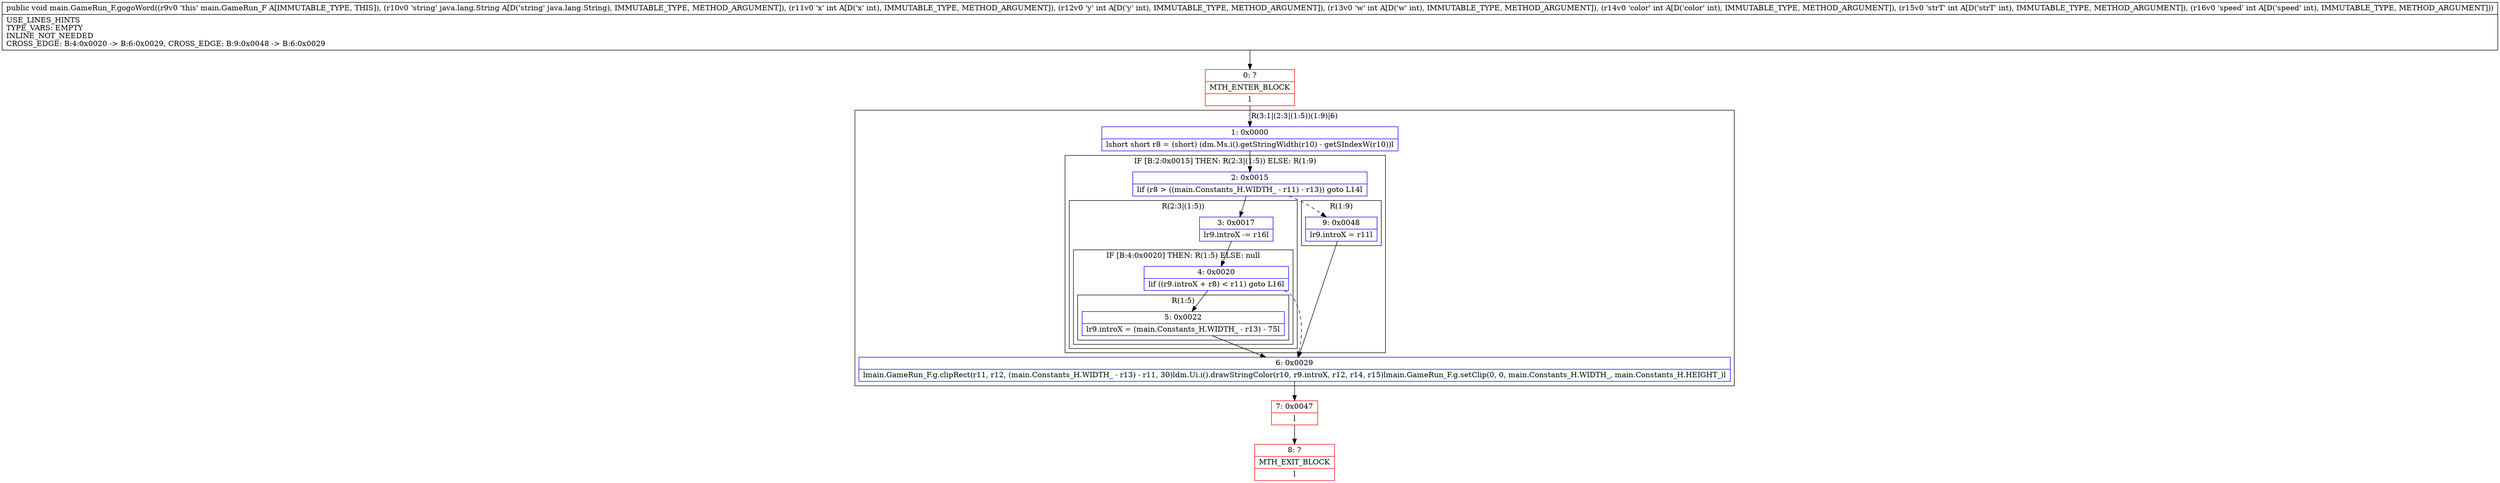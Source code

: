 digraph "CFG formain.GameRun_F.gogoWord(Ljava\/lang\/String;IIIIII)V" {
subgraph cluster_Region_1573957370 {
label = "R(3:1|(2:3|(1:5))(1:9)|6)";
node [shape=record,color=blue];
Node_1 [shape=record,label="{1\:\ 0x0000|lshort short r8 = (short) (dm.Ms.i().getStringWidth(r10) \- getSIndexW(r10))l}"];
subgraph cluster_IfRegion_9425210 {
label = "IF [B:2:0x0015] THEN: R(2:3|(1:5)) ELSE: R(1:9)";
node [shape=record,color=blue];
Node_2 [shape=record,label="{2\:\ 0x0015|lif (r8 \> ((main.Constants_H.WIDTH_ \- r11) \- r13)) goto L14l}"];
subgraph cluster_Region_1668787542 {
label = "R(2:3|(1:5))";
node [shape=record,color=blue];
Node_3 [shape=record,label="{3\:\ 0x0017|lr9.introX \-= r16l}"];
subgraph cluster_IfRegion_1920705200 {
label = "IF [B:4:0x0020] THEN: R(1:5) ELSE: null";
node [shape=record,color=blue];
Node_4 [shape=record,label="{4\:\ 0x0020|lif ((r9.introX + r8) \< r11) goto L16l}"];
subgraph cluster_Region_1333319198 {
label = "R(1:5)";
node [shape=record,color=blue];
Node_5 [shape=record,label="{5\:\ 0x0022|lr9.introX = (main.Constants_H.WIDTH_ \- r13) \- 75l}"];
}
}
}
subgraph cluster_Region_995900449 {
label = "R(1:9)";
node [shape=record,color=blue];
Node_9 [shape=record,label="{9\:\ 0x0048|lr9.introX = r11l}"];
}
}
Node_6 [shape=record,label="{6\:\ 0x0029|lmain.GameRun_F.g.clipRect(r11, r12, (main.Constants_H.WIDTH_ \- r13) \- r11, 30)ldm.Ui.i().drawStringColor(r10, r9.introX, r12, r14, r15)lmain.GameRun_F.g.setClip(0, 0, main.Constants_H.WIDTH_, main.Constants_H.HEIGHT_)l}"];
}
Node_0 [shape=record,color=red,label="{0\:\ ?|MTH_ENTER_BLOCK\l|l}"];
Node_7 [shape=record,color=red,label="{7\:\ 0x0047|l}"];
Node_8 [shape=record,color=red,label="{8\:\ ?|MTH_EXIT_BLOCK\l|l}"];
MethodNode[shape=record,label="{public void main.GameRun_F.gogoWord((r9v0 'this' main.GameRun_F A[IMMUTABLE_TYPE, THIS]), (r10v0 'string' java.lang.String A[D('string' java.lang.String), IMMUTABLE_TYPE, METHOD_ARGUMENT]), (r11v0 'x' int A[D('x' int), IMMUTABLE_TYPE, METHOD_ARGUMENT]), (r12v0 'y' int A[D('y' int), IMMUTABLE_TYPE, METHOD_ARGUMENT]), (r13v0 'w' int A[D('w' int), IMMUTABLE_TYPE, METHOD_ARGUMENT]), (r14v0 'color' int A[D('color' int), IMMUTABLE_TYPE, METHOD_ARGUMENT]), (r15v0 'strT' int A[D('strT' int), IMMUTABLE_TYPE, METHOD_ARGUMENT]), (r16v0 'speed' int A[D('speed' int), IMMUTABLE_TYPE, METHOD_ARGUMENT]))  | USE_LINES_HINTS\lTYPE_VARS: EMPTY\lINLINE_NOT_NEEDED\lCROSS_EDGE: B:4:0x0020 \-\> B:6:0x0029, CROSS_EDGE: B:9:0x0048 \-\> B:6:0x0029\l}"];
MethodNode -> Node_0;
Node_1 -> Node_2;
Node_2 -> Node_3;
Node_2 -> Node_9[style=dashed];
Node_3 -> Node_4;
Node_4 -> Node_5;
Node_4 -> Node_6[style=dashed];
Node_5 -> Node_6;
Node_9 -> Node_6;
Node_6 -> Node_7;
Node_0 -> Node_1;
Node_7 -> Node_8;
}

